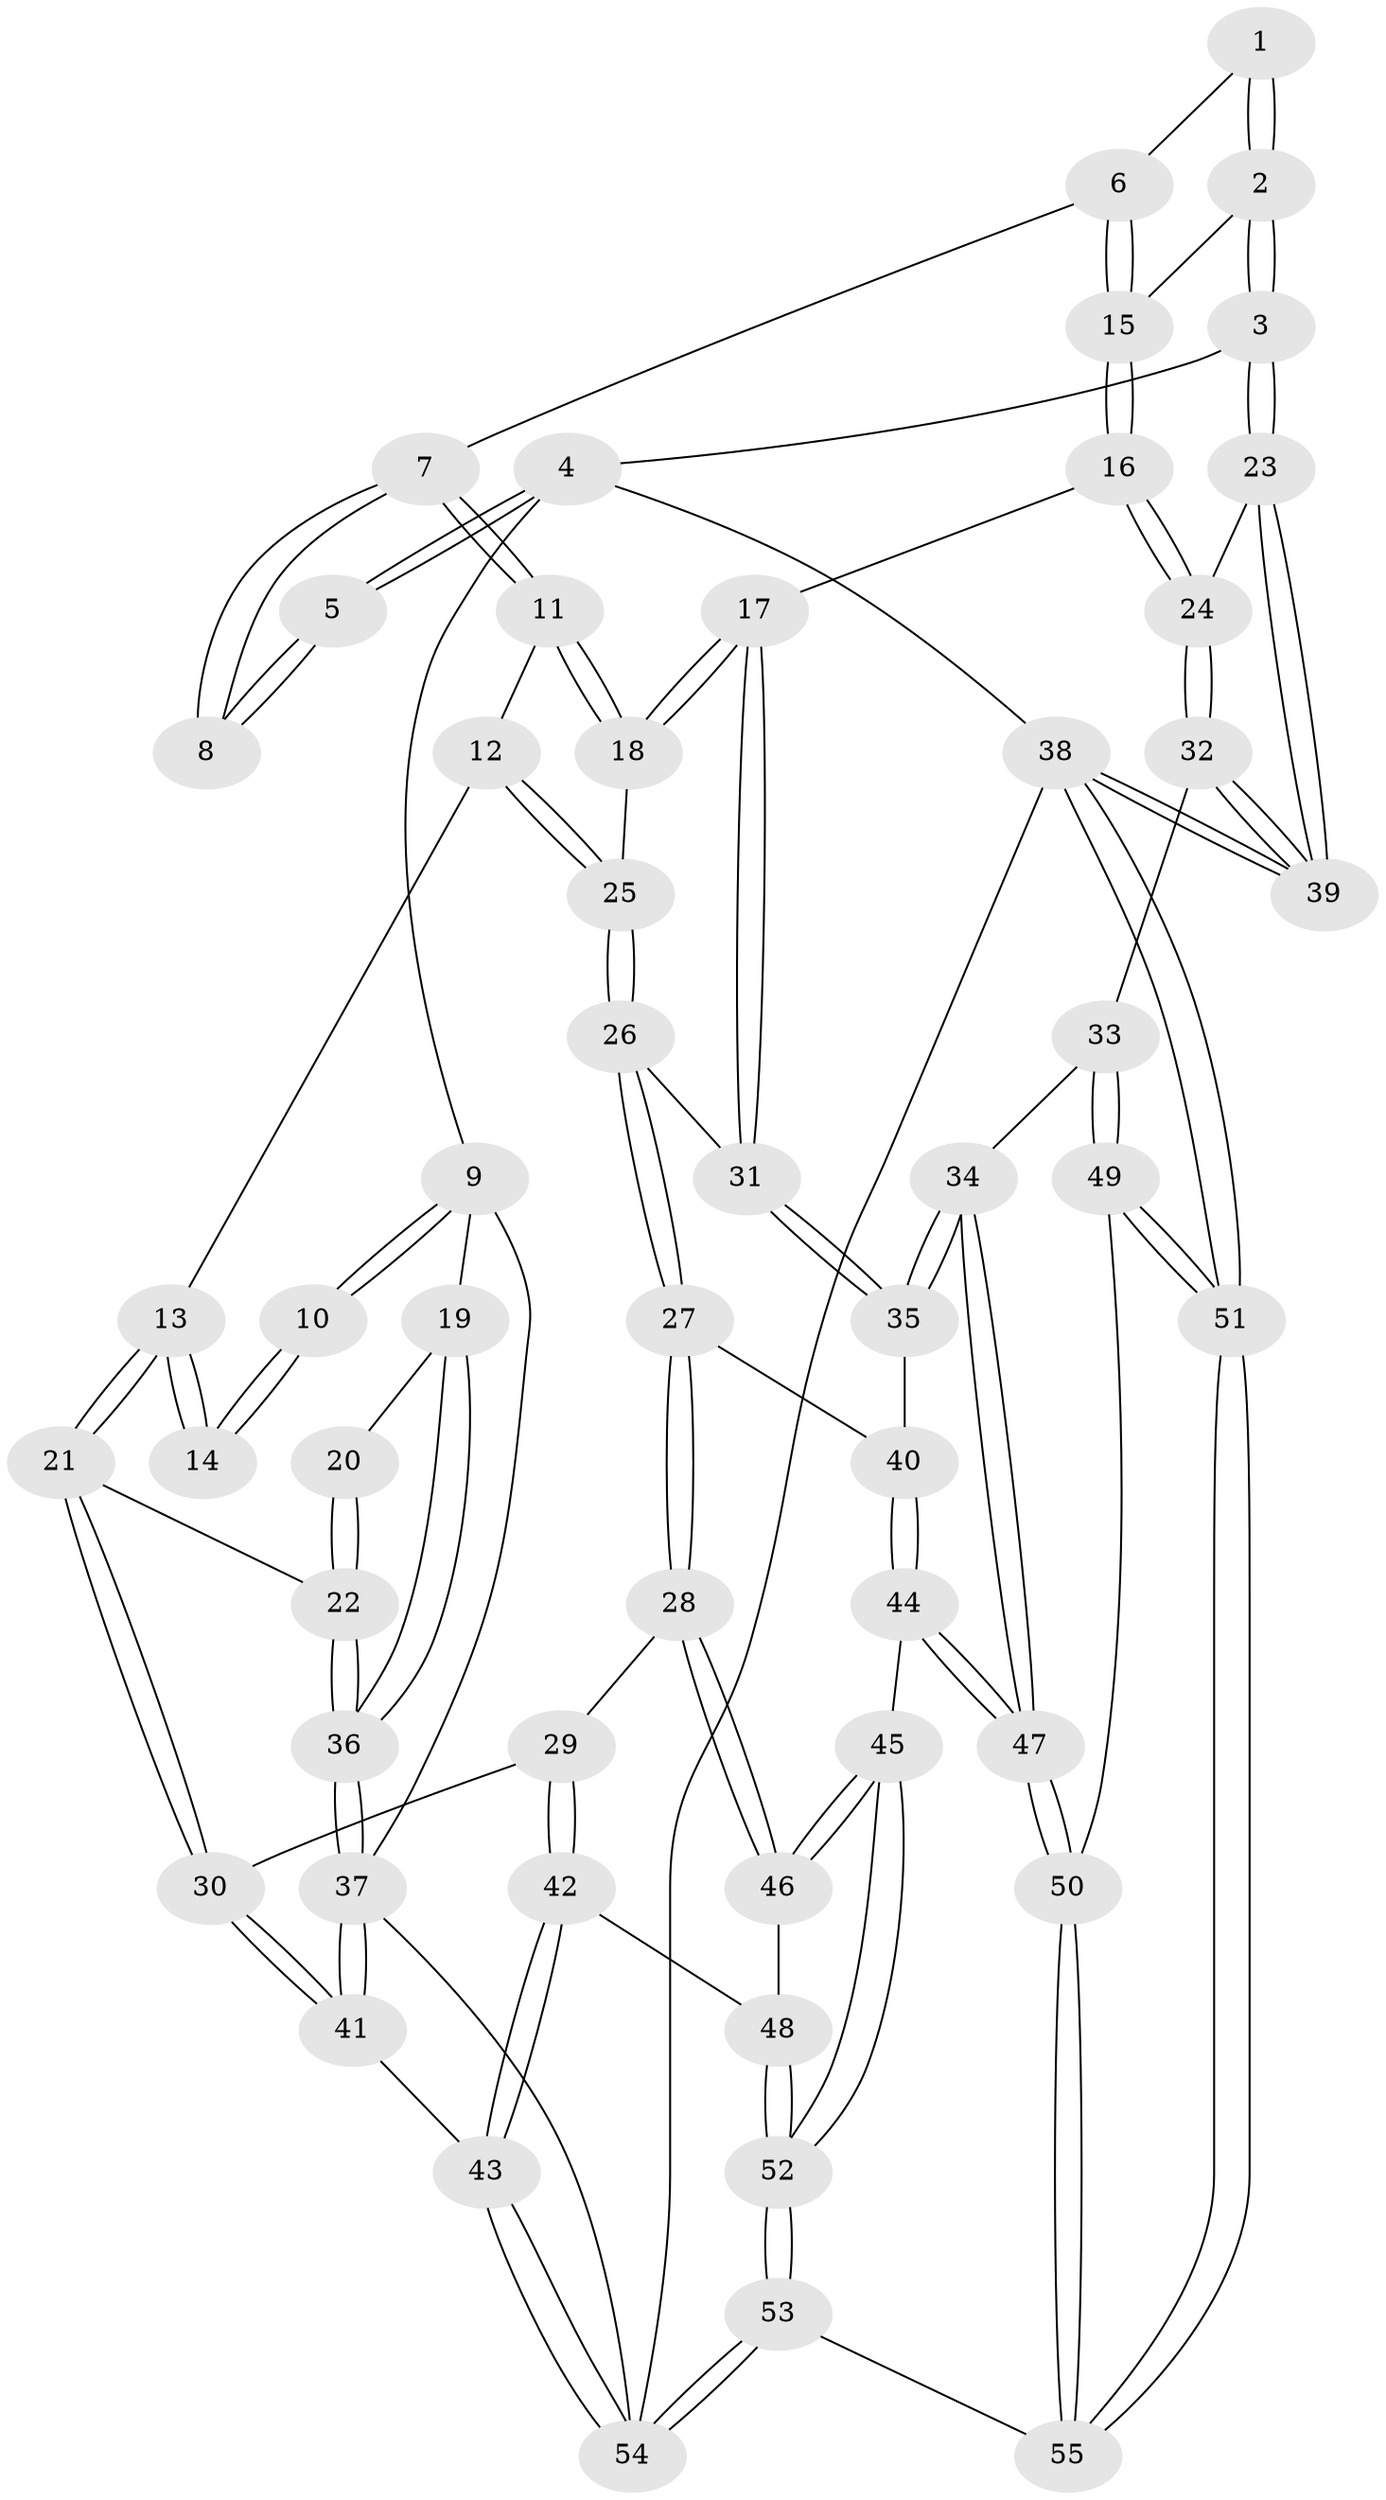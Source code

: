 // Generated by graph-tools (version 1.1) at 2025/03/03/09/25 03:03:21]
// undirected, 55 vertices, 134 edges
graph export_dot {
graph [start="1"]
  node [color=gray90,style=filled];
  1 [pos="+0.8526976836476997+0.0453903311402301"];
  2 [pos="+0.9034510449937769+0.08559793987407889"];
  3 [pos="+1+0"];
  4 [pos="+1+0"];
  5 [pos="+0.6826137085281639+0"];
  6 [pos="+0.7560473242847464+0.08101957436134447"];
  7 [pos="+0.6153017917663232+0"];
  8 [pos="+0.5919448528973509+0"];
  9 [pos="+0+0"];
  10 [pos="+0.42093736821705213+0"];
  11 [pos="+0.6046280666563522+0.052225109809348955"];
  12 [pos="+0.3915325875038061+0.20647933503861252"];
  13 [pos="+0.3259672796795084+0.18438772874718212"];
  14 [pos="+0.29149889242390775+0.09916624335047432"];
  15 [pos="+0.8408370915181794+0.14949730867389804"];
  16 [pos="+0.8418618737040171+0.2734520360341164"];
  17 [pos="+0.6671868009243384+0.27981143228800814"];
  18 [pos="+0.6384781694229568+0.22775481321051264"];
  19 [pos="+0+0.001858580937236389"];
  20 [pos="+0.24037244352343126+0.09821791703793854"];
  21 [pos="+0.19360036784238024+0.36034706798170624"];
  22 [pos="+0.08680124174410409+0.3095636070278013"];
  23 [pos="+1+0.1739209580289932"];
  24 [pos="+0.8720434877229426+0.2942843529962224"];
  25 [pos="+0.4300764764510052+0.2607628761341228"];
  26 [pos="+0.4472702834140456+0.37583380611537726"];
  27 [pos="+0.4273340432675759+0.4044111892912466"];
  28 [pos="+0.3499107237159078+0.4678957263616151"];
  29 [pos="+0.278335182059623+0.44499197055975537"];
  30 [pos="+0.2193247131941857+0.4092230729165828"];
  31 [pos="+0.6365895410803616+0.3510822565842855"];
  32 [pos="+0.889206302706845+0.517127249792689"];
  33 [pos="+0.8509497941755825+0.5359617649287337"];
  34 [pos="+0.8345725577019495+0.535203957558382"];
  35 [pos="+0.6582198075733807+0.4546972471467977"];
  36 [pos="+0+0.21899464080374167"];
  37 [pos="+0+0.6457763049704858"];
  38 [pos="+1+1"];
  39 [pos="+1+0.612468269641151"];
  40 [pos="+0.5976421226874876+0.5206158851047542"];
  41 [pos="+0.002915888208033662+0.6785200295126"];
  42 [pos="+0.20972097796279268+0.6451442628557561"];
  43 [pos="+0.015488426190732965+0.6859856546497412"];
  44 [pos="+0.5533801526587209+0.6201098529144508"];
  45 [pos="+0.4325426657457609+0.6133607012060375"];
  46 [pos="+0.38070820948194145+0.5395378578368951"];
  47 [pos="+0.6165119573045313+0.6933671292833599"];
  48 [pos="+0.23423523539979002+0.6526906371788249"];
  49 [pos="+0.8202209001758751+0.7488528378674514"];
  50 [pos="+0.6289004414084276+0.7389973580029049"];
  51 [pos="+1+1"];
  52 [pos="+0.35478173715981715+0.7601208215040725"];
  53 [pos="+0.33033674668327323+1"];
  54 [pos="+0.3057173088866565+1"];
  55 [pos="+0.5399670636829592+1"];
  1 -- 2;
  1 -- 2;
  1 -- 6;
  2 -- 3;
  2 -- 3;
  2 -- 15;
  3 -- 4;
  3 -- 23;
  3 -- 23;
  4 -- 5;
  4 -- 5;
  4 -- 9;
  4 -- 38;
  5 -- 8;
  5 -- 8;
  6 -- 7;
  6 -- 15;
  6 -- 15;
  7 -- 8;
  7 -- 8;
  7 -- 11;
  7 -- 11;
  9 -- 10;
  9 -- 10;
  9 -- 19;
  9 -- 37;
  10 -- 14;
  10 -- 14;
  11 -- 12;
  11 -- 18;
  11 -- 18;
  12 -- 13;
  12 -- 25;
  12 -- 25;
  13 -- 14;
  13 -- 14;
  13 -- 21;
  13 -- 21;
  15 -- 16;
  15 -- 16;
  16 -- 17;
  16 -- 24;
  16 -- 24;
  17 -- 18;
  17 -- 18;
  17 -- 31;
  17 -- 31;
  18 -- 25;
  19 -- 20;
  19 -- 36;
  19 -- 36;
  20 -- 22;
  20 -- 22;
  21 -- 22;
  21 -- 30;
  21 -- 30;
  22 -- 36;
  22 -- 36;
  23 -- 24;
  23 -- 39;
  23 -- 39;
  24 -- 32;
  24 -- 32;
  25 -- 26;
  25 -- 26;
  26 -- 27;
  26 -- 27;
  26 -- 31;
  27 -- 28;
  27 -- 28;
  27 -- 40;
  28 -- 29;
  28 -- 46;
  28 -- 46;
  29 -- 30;
  29 -- 42;
  29 -- 42;
  30 -- 41;
  30 -- 41;
  31 -- 35;
  31 -- 35;
  32 -- 33;
  32 -- 39;
  32 -- 39;
  33 -- 34;
  33 -- 49;
  33 -- 49;
  34 -- 35;
  34 -- 35;
  34 -- 47;
  34 -- 47;
  35 -- 40;
  36 -- 37;
  36 -- 37;
  37 -- 41;
  37 -- 41;
  37 -- 54;
  38 -- 39;
  38 -- 39;
  38 -- 51;
  38 -- 51;
  38 -- 54;
  40 -- 44;
  40 -- 44;
  41 -- 43;
  42 -- 43;
  42 -- 43;
  42 -- 48;
  43 -- 54;
  43 -- 54;
  44 -- 45;
  44 -- 47;
  44 -- 47;
  45 -- 46;
  45 -- 46;
  45 -- 52;
  45 -- 52;
  46 -- 48;
  47 -- 50;
  47 -- 50;
  48 -- 52;
  48 -- 52;
  49 -- 50;
  49 -- 51;
  49 -- 51;
  50 -- 55;
  50 -- 55;
  51 -- 55;
  51 -- 55;
  52 -- 53;
  52 -- 53;
  53 -- 54;
  53 -- 54;
  53 -- 55;
}
